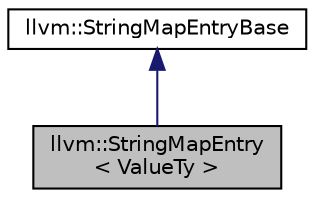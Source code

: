digraph "llvm::StringMapEntry&lt; ValueTy &gt;"
{
  edge [fontname="Helvetica",fontsize="10",labelfontname="Helvetica",labelfontsize="10"];
  node [fontname="Helvetica",fontsize="10",shape=record];
  Node1 [label="llvm::StringMapEntry\l\< ValueTy \>",height=0.2,width=0.4,color="black", fillcolor="grey75", style="filled", fontcolor="black"];
  Node2 -> Node1 [dir="back",color="midnightblue",fontsize="10",style="solid",fontname="Helvetica"];
  Node2 [label="llvm::StringMapEntryBase",height=0.2,width=0.4,color="black", fillcolor="white", style="filled",URL="$classllvm_1_1StringMapEntryBase.html",tooltip="StringMapEntryBase - Shared base class of StringMapEntry instances. "];
}
